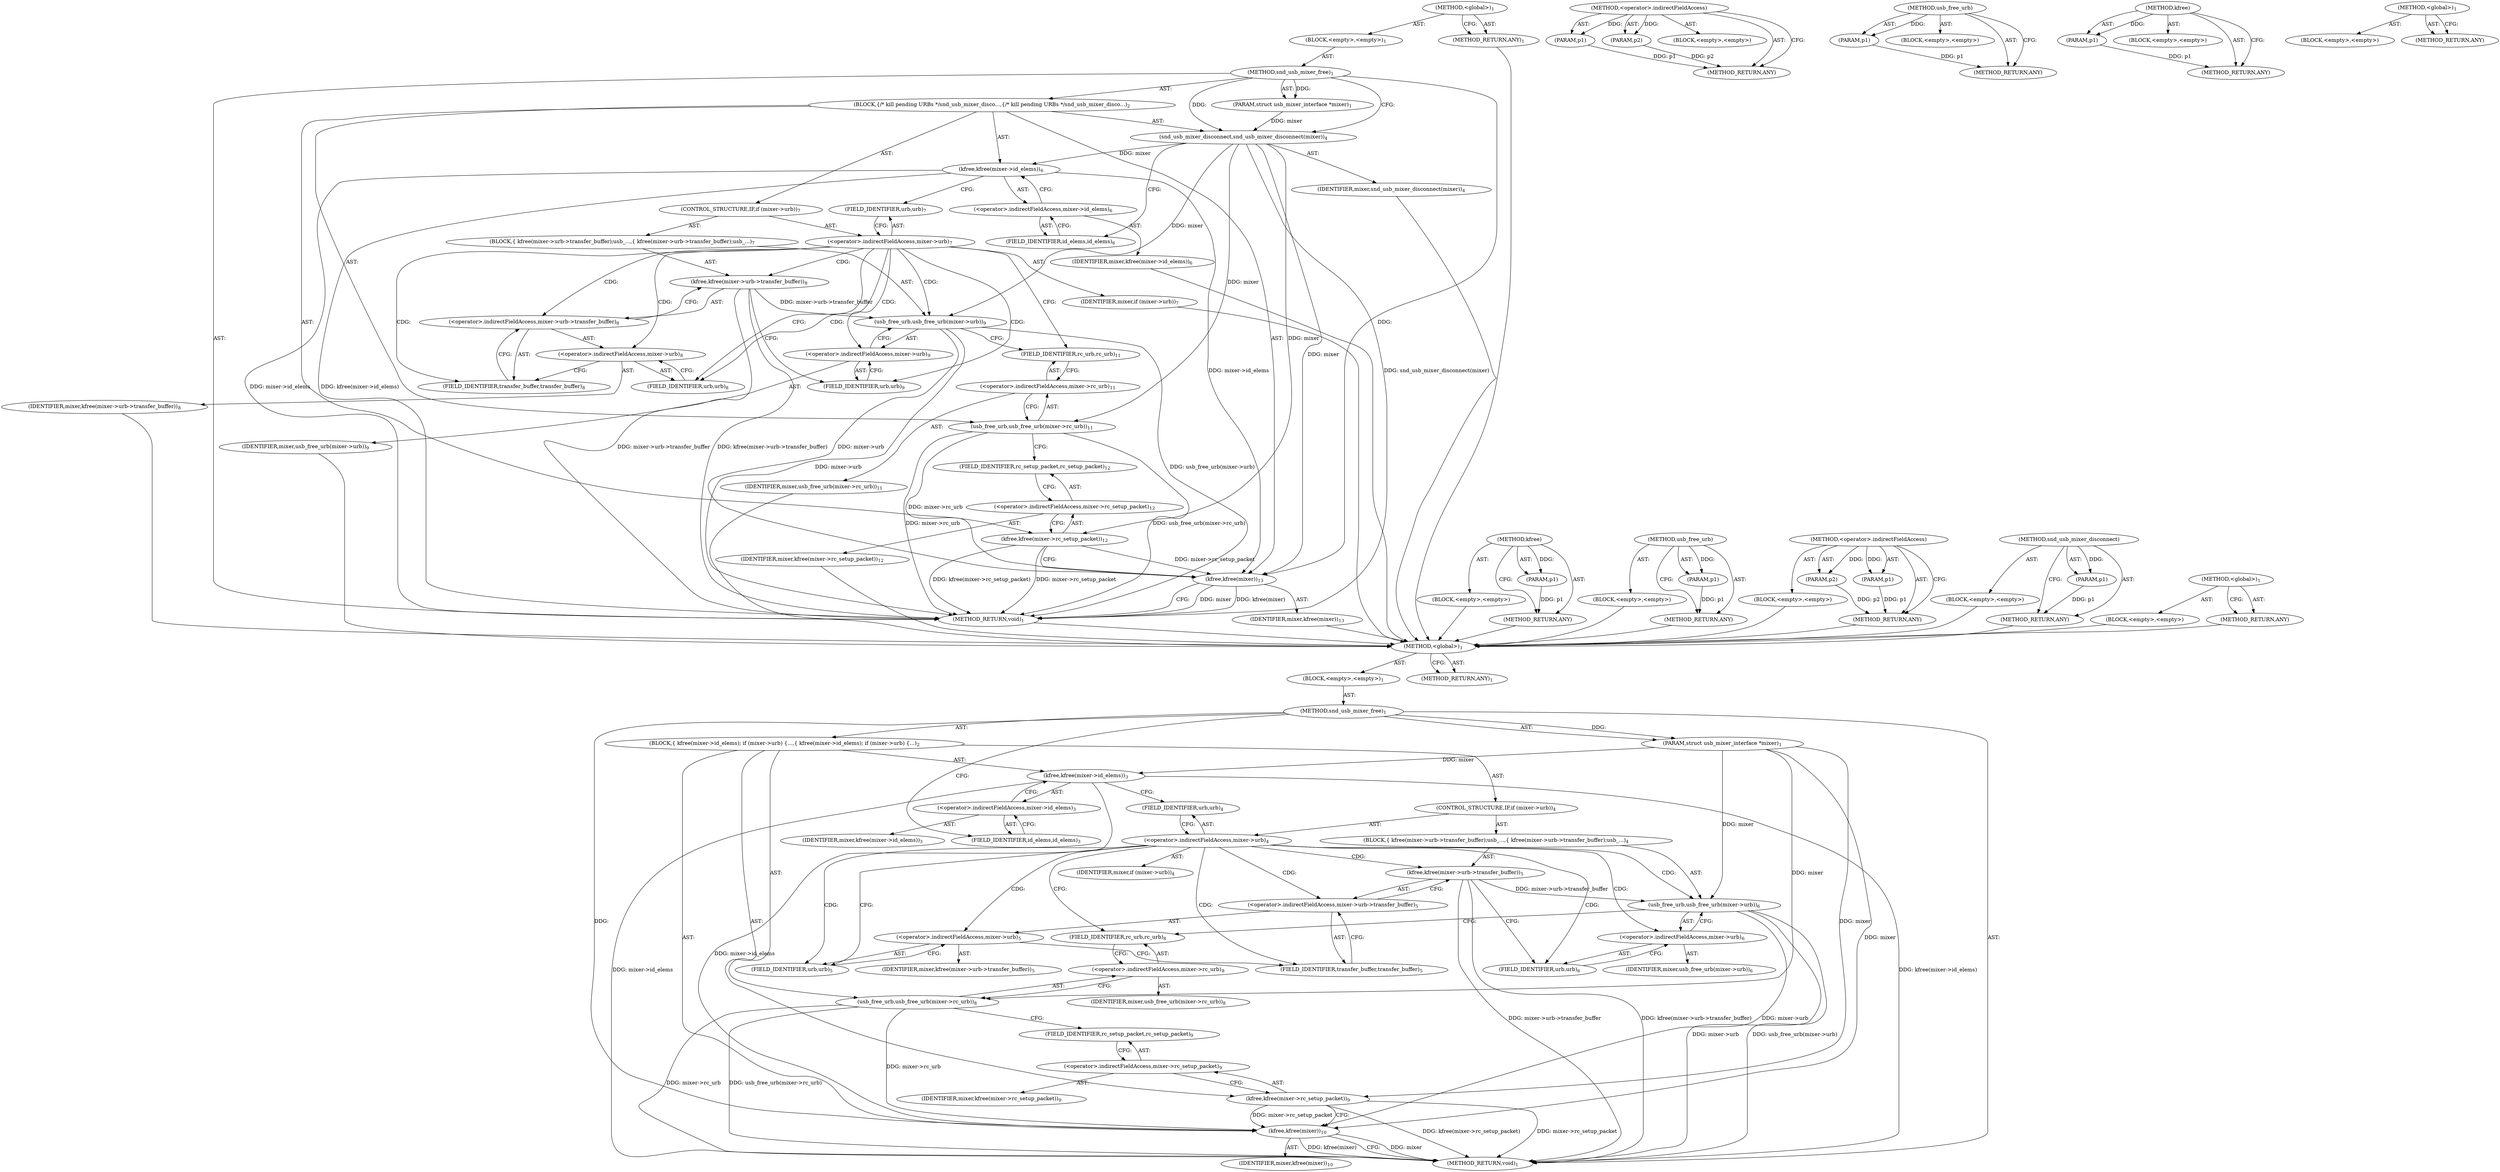 digraph "&lt;global&gt;" {
vulnerable_6 [label=<(METHOD,&lt;global&gt;)<SUB>1</SUB>>];
vulnerable_7 [label=<(BLOCK,&lt;empty&gt;,&lt;empty&gt;)<SUB>1</SUB>>];
vulnerable_8 [label=<(METHOD,snd_usb_mixer_free)<SUB>1</SUB>>];
vulnerable_9 [label=<(PARAM,struct usb_mixer_interface *mixer)<SUB>1</SUB>>];
vulnerable_10 [label=<(BLOCK,{
 	kfree(mixer-&gt;id_elems);
 	if (mixer-&gt;urb) {...,{
 	kfree(mixer-&gt;id_elems);
 	if (mixer-&gt;urb) {...)<SUB>2</SUB>>];
vulnerable_11 [label=<(kfree,kfree(mixer-&gt;id_elems))<SUB>3</SUB>>];
vulnerable_12 [label=<(&lt;operator&gt;.indirectFieldAccess,mixer-&gt;id_elems)<SUB>3</SUB>>];
vulnerable_13 [label=<(IDENTIFIER,mixer,kfree(mixer-&gt;id_elems))<SUB>3</SUB>>];
vulnerable_14 [label=<(FIELD_IDENTIFIER,id_elems,id_elems)<SUB>3</SUB>>];
vulnerable_15 [label=<(CONTROL_STRUCTURE,IF,if (mixer-&gt;urb))<SUB>4</SUB>>];
vulnerable_16 [label=<(&lt;operator&gt;.indirectFieldAccess,mixer-&gt;urb)<SUB>4</SUB>>];
vulnerable_17 [label=<(IDENTIFIER,mixer,if (mixer-&gt;urb))<SUB>4</SUB>>];
vulnerable_18 [label=<(FIELD_IDENTIFIER,urb,urb)<SUB>4</SUB>>];
vulnerable_19 [label=<(BLOCK,{
 		kfree(mixer-&gt;urb-&gt;transfer_buffer);
		usb_...,{
 		kfree(mixer-&gt;urb-&gt;transfer_buffer);
		usb_...)<SUB>4</SUB>>];
vulnerable_20 [label=<(kfree,kfree(mixer-&gt;urb-&gt;transfer_buffer))<SUB>5</SUB>>];
vulnerable_21 [label=<(&lt;operator&gt;.indirectFieldAccess,mixer-&gt;urb-&gt;transfer_buffer)<SUB>5</SUB>>];
vulnerable_22 [label=<(&lt;operator&gt;.indirectFieldAccess,mixer-&gt;urb)<SUB>5</SUB>>];
vulnerable_23 [label=<(IDENTIFIER,mixer,kfree(mixer-&gt;urb-&gt;transfer_buffer))<SUB>5</SUB>>];
vulnerable_24 [label=<(FIELD_IDENTIFIER,urb,urb)<SUB>5</SUB>>];
vulnerable_25 [label=<(FIELD_IDENTIFIER,transfer_buffer,transfer_buffer)<SUB>5</SUB>>];
vulnerable_26 [label=<(usb_free_urb,usb_free_urb(mixer-&gt;urb))<SUB>6</SUB>>];
vulnerable_27 [label=<(&lt;operator&gt;.indirectFieldAccess,mixer-&gt;urb)<SUB>6</SUB>>];
vulnerable_28 [label=<(IDENTIFIER,mixer,usb_free_urb(mixer-&gt;urb))<SUB>6</SUB>>];
vulnerable_29 [label=<(FIELD_IDENTIFIER,urb,urb)<SUB>6</SUB>>];
vulnerable_30 [label=<(usb_free_urb,usb_free_urb(mixer-&gt;rc_urb))<SUB>8</SUB>>];
vulnerable_31 [label=<(&lt;operator&gt;.indirectFieldAccess,mixer-&gt;rc_urb)<SUB>8</SUB>>];
vulnerable_32 [label=<(IDENTIFIER,mixer,usb_free_urb(mixer-&gt;rc_urb))<SUB>8</SUB>>];
vulnerable_33 [label=<(FIELD_IDENTIFIER,rc_urb,rc_urb)<SUB>8</SUB>>];
vulnerable_34 [label=<(kfree,kfree(mixer-&gt;rc_setup_packet))<SUB>9</SUB>>];
vulnerable_35 [label=<(&lt;operator&gt;.indirectFieldAccess,mixer-&gt;rc_setup_packet)<SUB>9</SUB>>];
vulnerable_36 [label=<(IDENTIFIER,mixer,kfree(mixer-&gt;rc_setup_packet))<SUB>9</SUB>>];
vulnerable_37 [label=<(FIELD_IDENTIFIER,rc_setup_packet,rc_setup_packet)<SUB>9</SUB>>];
vulnerable_38 [label=<(kfree,kfree(mixer))<SUB>10</SUB>>];
vulnerable_39 [label=<(IDENTIFIER,mixer,kfree(mixer))<SUB>10</SUB>>];
vulnerable_40 [label=<(METHOD_RETURN,void)<SUB>1</SUB>>];
vulnerable_42 [label=<(METHOD_RETURN,ANY)<SUB>1</SUB>>];
vulnerable_61 [label=<(METHOD,&lt;operator&gt;.indirectFieldAccess)>];
vulnerable_62 [label=<(PARAM,p1)>];
vulnerable_63 [label=<(PARAM,p2)>];
vulnerable_64 [label=<(BLOCK,&lt;empty&gt;,&lt;empty&gt;)>];
vulnerable_65 [label=<(METHOD_RETURN,ANY)>];
vulnerable_66 [label=<(METHOD,usb_free_urb)>];
vulnerable_67 [label=<(PARAM,p1)>];
vulnerable_68 [label=<(BLOCK,&lt;empty&gt;,&lt;empty&gt;)>];
vulnerable_69 [label=<(METHOD_RETURN,ANY)>];
vulnerable_57 [label=<(METHOD,kfree)>];
vulnerable_58 [label=<(PARAM,p1)>];
vulnerable_59 [label=<(BLOCK,&lt;empty&gt;,&lt;empty&gt;)>];
vulnerable_60 [label=<(METHOD_RETURN,ANY)>];
vulnerable_51 [label=<(METHOD,&lt;global&gt;)<SUB>1</SUB>>];
vulnerable_52 [label=<(BLOCK,&lt;empty&gt;,&lt;empty&gt;)>];
vulnerable_53 [label=<(METHOD_RETURN,ANY)>];
fixed_6 [label=<(METHOD,&lt;global&gt;)<SUB>1</SUB>>];
fixed_7 [label=<(BLOCK,&lt;empty&gt;,&lt;empty&gt;)<SUB>1</SUB>>];
fixed_8 [label=<(METHOD,snd_usb_mixer_free)<SUB>1</SUB>>];
fixed_9 [label=<(PARAM,struct usb_mixer_interface *mixer)<SUB>1</SUB>>];
fixed_10 [label=<(BLOCK,{
	/* kill pending URBs */
	snd_usb_mixer_disco...,{
	/* kill pending URBs */
	snd_usb_mixer_disco...)<SUB>2</SUB>>];
fixed_11 [label=<(snd_usb_mixer_disconnect,snd_usb_mixer_disconnect(mixer))<SUB>4</SUB>>];
fixed_12 [label=<(IDENTIFIER,mixer,snd_usb_mixer_disconnect(mixer))<SUB>4</SUB>>];
fixed_13 [label=<(kfree,kfree(mixer-&gt;id_elems))<SUB>6</SUB>>];
fixed_14 [label=<(&lt;operator&gt;.indirectFieldAccess,mixer-&gt;id_elems)<SUB>6</SUB>>];
fixed_15 [label=<(IDENTIFIER,mixer,kfree(mixer-&gt;id_elems))<SUB>6</SUB>>];
fixed_16 [label=<(FIELD_IDENTIFIER,id_elems,id_elems)<SUB>6</SUB>>];
fixed_17 [label=<(CONTROL_STRUCTURE,IF,if (mixer-&gt;urb))<SUB>7</SUB>>];
fixed_18 [label=<(&lt;operator&gt;.indirectFieldAccess,mixer-&gt;urb)<SUB>7</SUB>>];
fixed_19 [label=<(IDENTIFIER,mixer,if (mixer-&gt;urb))<SUB>7</SUB>>];
fixed_20 [label=<(FIELD_IDENTIFIER,urb,urb)<SUB>7</SUB>>];
fixed_21 [label=<(BLOCK,{
 		kfree(mixer-&gt;urb-&gt;transfer_buffer);
		usb_...,{
 		kfree(mixer-&gt;urb-&gt;transfer_buffer);
		usb_...)<SUB>7</SUB>>];
fixed_22 [label=<(kfree,kfree(mixer-&gt;urb-&gt;transfer_buffer))<SUB>8</SUB>>];
fixed_23 [label=<(&lt;operator&gt;.indirectFieldAccess,mixer-&gt;urb-&gt;transfer_buffer)<SUB>8</SUB>>];
fixed_24 [label=<(&lt;operator&gt;.indirectFieldAccess,mixer-&gt;urb)<SUB>8</SUB>>];
fixed_25 [label=<(IDENTIFIER,mixer,kfree(mixer-&gt;urb-&gt;transfer_buffer))<SUB>8</SUB>>];
fixed_26 [label=<(FIELD_IDENTIFIER,urb,urb)<SUB>8</SUB>>];
fixed_27 [label=<(FIELD_IDENTIFIER,transfer_buffer,transfer_buffer)<SUB>8</SUB>>];
fixed_28 [label=<(usb_free_urb,usb_free_urb(mixer-&gt;urb))<SUB>9</SUB>>];
fixed_29 [label=<(&lt;operator&gt;.indirectFieldAccess,mixer-&gt;urb)<SUB>9</SUB>>];
fixed_30 [label=<(IDENTIFIER,mixer,usb_free_urb(mixer-&gt;urb))<SUB>9</SUB>>];
fixed_31 [label=<(FIELD_IDENTIFIER,urb,urb)<SUB>9</SUB>>];
fixed_32 [label=<(usb_free_urb,usb_free_urb(mixer-&gt;rc_urb))<SUB>11</SUB>>];
fixed_33 [label=<(&lt;operator&gt;.indirectFieldAccess,mixer-&gt;rc_urb)<SUB>11</SUB>>];
fixed_34 [label=<(IDENTIFIER,mixer,usb_free_urb(mixer-&gt;rc_urb))<SUB>11</SUB>>];
fixed_35 [label=<(FIELD_IDENTIFIER,rc_urb,rc_urb)<SUB>11</SUB>>];
fixed_36 [label=<(kfree,kfree(mixer-&gt;rc_setup_packet))<SUB>12</SUB>>];
fixed_37 [label=<(&lt;operator&gt;.indirectFieldAccess,mixer-&gt;rc_setup_packet)<SUB>12</SUB>>];
fixed_38 [label=<(IDENTIFIER,mixer,kfree(mixer-&gt;rc_setup_packet))<SUB>12</SUB>>];
fixed_39 [label=<(FIELD_IDENTIFIER,rc_setup_packet,rc_setup_packet)<SUB>12</SUB>>];
fixed_40 [label=<(kfree,kfree(mixer))<SUB>13</SUB>>];
fixed_41 [label=<(IDENTIFIER,mixer,kfree(mixer))<SUB>13</SUB>>];
fixed_42 [label=<(METHOD_RETURN,void)<SUB>1</SUB>>];
fixed_44 [label=<(METHOD_RETURN,ANY)<SUB>1</SUB>>];
fixed_63 [label=<(METHOD,kfree)>];
fixed_64 [label=<(PARAM,p1)>];
fixed_65 [label=<(BLOCK,&lt;empty&gt;,&lt;empty&gt;)>];
fixed_66 [label=<(METHOD_RETURN,ANY)>];
fixed_72 [label=<(METHOD,usb_free_urb)>];
fixed_73 [label=<(PARAM,p1)>];
fixed_74 [label=<(BLOCK,&lt;empty&gt;,&lt;empty&gt;)>];
fixed_75 [label=<(METHOD_RETURN,ANY)>];
fixed_67 [label=<(METHOD,&lt;operator&gt;.indirectFieldAccess)>];
fixed_68 [label=<(PARAM,p1)>];
fixed_69 [label=<(PARAM,p2)>];
fixed_70 [label=<(BLOCK,&lt;empty&gt;,&lt;empty&gt;)>];
fixed_71 [label=<(METHOD_RETURN,ANY)>];
fixed_59 [label=<(METHOD,snd_usb_mixer_disconnect)>];
fixed_60 [label=<(PARAM,p1)>];
fixed_61 [label=<(BLOCK,&lt;empty&gt;,&lt;empty&gt;)>];
fixed_62 [label=<(METHOD_RETURN,ANY)>];
fixed_53 [label=<(METHOD,&lt;global&gt;)<SUB>1</SUB>>];
fixed_54 [label=<(BLOCK,&lt;empty&gt;,&lt;empty&gt;)>];
fixed_55 [label=<(METHOD_RETURN,ANY)>];
vulnerable_6 -> vulnerable_7  [key=0, label="AST: "];
vulnerable_6 -> vulnerable_42  [key=0, label="AST: "];
vulnerable_6 -> vulnerable_42  [key=1, label="CFG: "];
vulnerable_7 -> vulnerable_8  [key=0, label="AST: "];
vulnerable_8 -> vulnerable_9  [key=0, label="AST: "];
vulnerable_8 -> vulnerable_9  [key=1, label="DDG: "];
vulnerable_8 -> vulnerable_10  [key=0, label="AST: "];
vulnerable_8 -> vulnerable_40  [key=0, label="AST: "];
vulnerable_8 -> vulnerable_14  [key=0, label="CFG: "];
vulnerable_8 -> vulnerable_38  [key=0, label="DDG: "];
vulnerable_9 -> vulnerable_11  [key=0, label="DDG: mixer"];
vulnerable_9 -> vulnerable_30  [key=0, label="DDG: mixer"];
vulnerable_9 -> vulnerable_34  [key=0, label="DDG: mixer"];
vulnerable_9 -> vulnerable_38  [key=0, label="DDG: mixer"];
vulnerable_9 -> vulnerable_26  [key=0, label="DDG: mixer"];
vulnerable_10 -> vulnerable_11  [key=0, label="AST: "];
vulnerable_10 -> vulnerable_15  [key=0, label="AST: "];
vulnerable_10 -> vulnerable_30  [key=0, label="AST: "];
vulnerable_10 -> vulnerable_34  [key=0, label="AST: "];
vulnerable_10 -> vulnerable_38  [key=0, label="AST: "];
vulnerable_11 -> vulnerable_12  [key=0, label="AST: "];
vulnerable_11 -> vulnerable_18  [key=0, label="CFG: "];
vulnerable_11 -> vulnerable_40  [key=0, label="DDG: mixer-&gt;id_elems"];
vulnerable_11 -> vulnerable_40  [key=1, label="DDG: kfree(mixer-&gt;id_elems)"];
vulnerable_11 -> vulnerable_38  [key=0, label="DDG: mixer-&gt;id_elems"];
vulnerable_12 -> vulnerable_13  [key=0, label="AST: "];
vulnerable_12 -> vulnerable_14  [key=0, label="AST: "];
vulnerable_12 -> vulnerable_11  [key=0, label="CFG: "];
vulnerable_14 -> vulnerable_12  [key=0, label="CFG: "];
vulnerable_15 -> vulnerable_16  [key=0, label="AST: "];
vulnerable_15 -> vulnerable_19  [key=0, label="AST: "];
vulnerable_16 -> vulnerable_17  [key=0, label="AST: "];
vulnerable_16 -> vulnerable_18  [key=0, label="AST: "];
vulnerable_16 -> vulnerable_24  [key=0, label="CFG: "];
vulnerable_16 -> vulnerable_24  [key=1, label="CDG: "];
vulnerable_16 -> vulnerable_33  [key=0, label="CFG: "];
vulnerable_16 -> vulnerable_20  [key=0, label="CDG: "];
vulnerable_16 -> vulnerable_29  [key=0, label="CDG: "];
vulnerable_16 -> vulnerable_25  [key=0, label="CDG: "];
vulnerable_16 -> vulnerable_21  [key=0, label="CDG: "];
vulnerable_16 -> vulnerable_22  [key=0, label="CDG: "];
vulnerable_16 -> vulnerable_26  [key=0, label="CDG: "];
vulnerable_16 -> vulnerable_27  [key=0, label="CDG: "];
vulnerable_18 -> vulnerable_16  [key=0, label="CFG: "];
vulnerable_19 -> vulnerable_20  [key=0, label="AST: "];
vulnerable_19 -> vulnerable_26  [key=0, label="AST: "];
vulnerable_20 -> vulnerable_21  [key=0, label="AST: "];
vulnerable_20 -> vulnerable_29  [key=0, label="CFG: "];
vulnerable_20 -> vulnerable_40  [key=0, label="DDG: mixer-&gt;urb-&gt;transfer_buffer"];
vulnerable_20 -> vulnerable_40  [key=1, label="DDG: kfree(mixer-&gt;urb-&gt;transfer_buffer)"];
vulnerable_20 -> vulnerable_26  [key=0, label="DDG: mixer-&gt;urb-&gt;transfer_buffer"];
vulnerable_21 -> vulnerable_22  [key=0, label="AST: "];
vulnerable_21 -> vulnerable_25  [key=0, label="AST: "];
vulnerable_21 -> vulnerable_20  [key=0, label="CFG: "];
vulnerable_22 -> vulnerable_23  [key=0, label="AST: "];
vulnerable_22 -> vulnerable_24  [key=0, label="AST: "];
vulnerable_22 -> vulnerable_25  [key=0, label="CFG: "];
vulnerable_24 -> vulnerable_22  [key=0, label="CFG: "];
vulnerable_25 -> vulnerable_21  [key=0, label="CFG: "];
vulnerable_26 -> vulnerable_27  [key=0, label="AST: "];
vulnerable_26 -> vulnerable_33  [key=0, label="CFG: "];
vulnerable_26 -> vulnerable_40  [key=0, label="DDG: mixer-&gt;urb"];
vulnerable_26 -> vulnerable_40  [key=1, label="DDG: usb_free_urb(mixer-&gt;urb)"];
vulnerable_26 -> vulnerable_38  [key=0, label="DDG: mixer-&gt;urb"];
vulnerable_27 -> vulnerable_28  [key=0, label="AST: "];
vulnerable_27 -> vulnerable_29  [key=0, label="AST: "];
vulnerable_27 -> vulnerable_26  [key=0, label="CFG: "];
vulnerable_29 -> vulnerable_27  [key=0, label="CFG: "];
vulnerable_30 -> vulnerable_31  [key=0, label="AST: "];
vulnerable_30 -> vulnerable_37  [key=0, label="CFG: "];
vulnerable_30 -> vulnerable_40  [key=0, label="DDG: mixer-&gt;rc_urb"];
vulnerable_30 -> vulnerable_40  [key=1, label="DDG: usb_free_urb(mixer-&gt;rc_urb)"];
vulnerable_30 -> vulnerable_38  [key=0, label="DDG: mixer-&gt;rc_urb"];
vulnerable_31 -> vulnerable_32  [key=0, label="AST: "];
vulnerable_31 -> vulnerable_33  [key=0, label="AST: "];
vulnerable_31 -> vulnerable_30  [key=0, label="CFG: "];
vulnerable_33 -> vulnerable_31  [key=0, label="CFG: "];
vulnerable_34 -> vulnerable_35  [key=0, label="AST: "];
vulnerable_34 -> vulnerable_38  [key=0, label="CFG: "];
vulnerable_34 -> vulnerable_38  [key=1, label="DDG: mixer-&gt;rc_setup_packet"];
vulnerable_34 -> vulnerable_40  [key=0, label="DDG: mixer-&gt;rc_setup_packet"];
vulnerable_34 -> vulnerable_40  [key=1, label="DDG: kfree(mixer-&gt;rc_setup_packet)"];
vulnerable_35 -> vulnerable_36  [key=0, label="AST: "];
vulnerable_35 -> vulnerable_37  [key=0, label="AST: "];
vulnerable_35 -> vulnerable_34  [key=0, label="CFG: "];
vulnerable_37 -> vulnerable_35  [key=0, label="CFG: "];
vulnerable_38 -> vulnerable_39  [key=0, label="AST: "];
vulnerable_38 -> vulnerable_40  [key=0, label="CFG: "];
vulnerable_38 -> vulnerable_40  [key=1, label="DDG: mixer"];
vulnerable_38 -> vulnerable_40  [key=2, label="DDG: kfree(mixer)"];
vulnerable_61 -> vulnerable_62  [key=0, label="AST: "];
vulnerable_61 -> vulnerable_62  [key=1, label="DDG: "];
vulnerable_61 -> vulnerable_64  [key=0, label="AST: "];
vulnerable_61 -> vulnerable_63  [key=0, label="AST: "];
vulnerable_61 -> vulnerable_63  [key=1, label="DDG: "];
vulnerable_61 -> vulnerable_65  [key=0, label="AST: "];
vulnerable_61 -> vulnerable_65  [key=1, label="CFG: "];
vulnerable_62 -> vulnerable_65  [key=0, label="DDG: p1"];
vulnerable_63 -> vulnerable_65  [key=0, label="DDG: p2"];
vulnerable_66 -> vulnerable_67  [key=0, label="AST: "];
vulnerable_66 -> vulnerable_67  [key=1, label="DDG: "];
vulnerable_66 -> vulnerable_68  [key=0, label="AST: "];
vulnerable_66 -> vulnerable_69  [key=0, label="AST: "];
vulnerable_66 -> vulnerable_69  [key=1, label="CFG: "];
vulnerable_67 -> vulnerable_69  [key=0, label="DDG: p1"];
vulnerable_57 -> vulnerable_58  [key=0, label="AST: "];
vulnerable_57 -> vulnerable_58  [key=1, label="DDG: "];
vulnerable_57 -> vulnerable_59  [key=0, label="AST: "];
vulnerable_57 -> vulnerable_60  [key=0, label="AST: "];
vulnerable_57 -> vulnerable_60  [key=1, label="CFG: "];
vulnerable_58 -> vulnerable_60  [key=0, label="DDG: p1"];
vulnerable_51 -> vulnerable_52  [key=0, label="AST: "];
vulnerable_51 -> vulnerable_53  [key=0, label="AST: "];
vulnerable_51 -> vulnerable_53  [key=1, label="CFG: "];
fixed_6 -> fixed_7  [key=0, label="AST: "];
fixed_6 -> fixed_44  [key=0, label="AST: "];
fixed_6 -> fixed_44  [key=1, label="CFG: "];
fixed_7 -> fixed_8  [key=0, label="AST: "];
fixed_8 -> fixed_9  [key=0, label="AST: "];
fixed_8 -> fixed_9  [key=1, label="DDG: "];
fixed_8 -> fixed_10  [key=0, label="AST: "];
fixed_8 -> fixed_42  [key=0, label="AST: "];
fixed_8 -> fixed_11  [key=0, label="CFG: "];
fixed_8 -> fixed_11  [key=1, label="DDG: "];
fixed_8 -> fixed_40  [key=0, label="DDG: "];
fixed_9 -> fixed_11  [key=0, label="DDG: mixer"];
fixed_10 -> fixed_11  [key=0, label="AST: "];
fixed_10 -> fixed_13  [key=0, label="AST: "];
fixed_10 -> fixed_17  [key=0, label="AST: "];
fixed_10 -> fixed_32  [key=0, label="AST: "];
fixed_10 -> fixed_36  [key=0, label="AST: "];
fixed_10 -> fixed_40  [key=0, label="AST: "];
fixed_11 -> fixed_12  [key=0, label="AST: "];
fixed_11 -> fixed_16  [key=0, label="CFG: "];
fixed_11 -> fixed_42  [key=0, label="DDG: snd_usb_mixer_disconnect(mixer)"];
fixed_11 -> fixed_13  [key=0, label="DDG: mixer"];
fixed_11 -> fixed_32  [key=0, label="DDG: mixer"];
fixed_11 -> fixed_36  [key=0, label="DDG: mixer"];
fixed_11 -> fixed_40  [key=0, label="DDG: mixer"];
fixed_11 -> fixed_28  [key=0, label="DDG: mixer"];
fixed_12 -> vulnerable_6  [key=0];
fixed_13 -> fixed_14  [key=0, label="AST: "];
fixed_13 -> fixed_20  [key=0, label="CFG: "];
fixed_13 -> fixed_42  [key=0, label="DDG: mixer-&gt;id_elems"];
fixed_13 -> fixed_42  [key=1, label="DDG: kfree(mixer-&gt;id_elems)"];
fixed_13 -> fixed_40  [key=0, label="DDG: mixer-&gt;id_elems"];
fixed_14 -> fixed_15  [key=0, label="AST: "];
fixed_14 -> fixed_16  [key=0, label="AST: "];
fixed_14 -> fixed_13  [key=0, label="CFG: "];
fixed_15 -> vulnerable_6  [key=0];
fixed_16 -> fixed_14  [key=0, label="CFG: "];
fixed_17 -> fixed_18  [key=0, label="AST: "];
fixed_17 -> fixed_21  [key=0, label="AST: "];
fixed_18 -> fixed_19  [key=0, label="AST: "];
fixed_18 -> fixed_20  [key=0, label="AST: "];
fixed_18 -> fixed_26  [key=0, label="CFG: "];
fixed_18 -> fixed_26  [key=1, label="CDG: "];
fixed_18 -> fixed_35  [key=0, label="CFG: "];
fixed_18 -> fixed_24  [key=0, label="CDG: "];
fixed_18 -> fixed_29  [key=0, label="CDG: "];
fixed_18 -> fixed_22  [key=0, label="CDG: "];
fixed_18 -> fixed_23  [key=0, label="CDG: "];
fixed_18 -> fixed_28  [key=0, label="CDG: "];
fixed_18 -> fixed_27  [key=0, label="CDG: "];
fixed_18 -> fixed_31  [key=0, label="CDG: "];
fixed_19 -> vulnerable_6  [key=0];
fixed_20 -> fixed_18  [key=0, label="CFG: "];
fixed_21 -> fixed_22  [key=0, label="AST: "];
fixed_21 -> fixed_28  [key=0, label="AST: "];
fixed_22 -> fixed_23  [key=0, label="AST: "];
fixed_22 -> fixed_31  [key=0, label="CFG: "];
fixed_22 -> fixed_42  [key=0, label="DDG: mixer-&gt;urb-&gt;transfer_buffer"];
fixed_22 -> fixed_42  [key=1, label="DDG: kfree(mixer-&gt;urb-&gt;transfer_buffer)"];
fixed_22 -> fixed_28  [key=0, label="DDG: mixer-&gt;urb-&gt;transfer_buffer"];
fixed_23 -> fixed_24  [key=0, label="AST: "];
fixed_23 -> fixed_27  [key=0, label="AST: "];
fixed_23 -> fixed_22  [key=0, label="CFG: "];
fixed_24 -> fixed_25  [key=0, label="AST: "];
fixed_24 -> fixed_26  [key=0, label="AST: "];
fixed_24 -> fixed_27  [key=0, label="CFG: "];
fixed_25 -> vulnerable_6  [key=0];
fixed_26 -> fixed_24  [key=0, label="CFG: "];
fixed_27 -> fixed_23  [key=0, label="CFG: "];
fixed_28 -> fixed_29  [key=0, label="AST: "];
fixed_28 -> fixed_35  [key=0, label="CFG: "];
fixed_28 -> fixed_42  [key=0, label="DDG: mixer-&gt;urb"];
fixed_28 -> fixed_42  [key=1, label="DDG: usb_free_urb(mixer-&gt;urb)"];
fixed_28 -> fixed_40  [key=0, label="DDG: mixer-&gt;urb"];
fixed_29 -> fixed_30  [key=0, label="AST: "];
fixed_29 -> fixed_31  [key=0, label="AST: "];
fixed_29 -> fixed_28  [key=0, label="CFG: "];
fixed_30 -> vulnerable_6  [key=0];
fixed_31 -> fixed_29  [key=0, label="CFG: "];
fixed_32 -> fixed_33  [key=0, label="AST: "];
fixed_32 -> fixed_39  [key=0, label="CFG: "];
fixed_32 -> fixed_42  [key=0, label="DDG: mixer-&gt;rc_urb"];
fixed_32 -> fixed_42  [key=1, label="DDG: usb_free_urb(mixer-&gt;rc_urb)"];
fixed_32 -> fixed_40  [key=0, label="DDG: mixer-&gt;rc_urb"];
fixed_33 -> fixed_34  [key=0, label="AST: "];
fixed_33 -> fixed_35  [key=0, label="AST: "];
fixed_33 -> fixed_32  [key=0, label="CFG: "];
fixed_34 -> vulnerable_6  [key=0];
fixed_35 -> fixed_33  [key=0, label="CFG: "];
fixed_36 -> fixed_37  [key=0, label="AST: "];
fixed_36 -> fixed_40  [key=0, label="CFG: "];
fixed_36 -> fixed_40  [key=1, label="DDG: mixer-&gt;rc_setup_packet"];
fixed_36 -> fixed_42  [key=0, label="DDG: mixer-&gt;rc_setup_packet"];
fixed_36 -> fixed_42  [key=1, label="DDG: kfree(mixer-&gt;rc_setup_packet)"];
fixed_37 -> fixed_38  [key=0, label="AST: "];
fixed_37 -> fixed_39  [key=0, label="AST: "];
fixed_37 -> fixed_36  [key=0, label="CFG: "];
fixed_38 -> vulnerable_6  [key=0];
fixed_39 -> fixed_37  [key=0, label="CFG: "];
fixed_40 -> fixed_41  [key=0, label="AST: "];
fixed_40 -> fixed_42  [key=0, label="CFG: "];
fixed_40 -> fixed_42  [key=1, label="DDG: mixer"];
fixed_40 -> fixed_42  [key=2, label="DDG: kfree(mixer)"];
fixed_41 -> vulnerable_6  [key=0];
fixed_42 -> vulnerable_6  [key=0];
fixed_44 -> vulnerable_6  [key=0];
fixed_63 -> fixed_64  [key=0, label="AST: "];
fixed_63 -> fixed_64  [key=1, label="DDG: "];
fixed_63 -> fixed_65  [key=0, label="AST: "];
fixed_63 -> fixed_66  [key=0, label="AST: "];
fixed_63 -> fixed_66  [key=1, label="CFG: "];
fixed_64 -> fixed_66  [key=0, label="DDG: p1"];
fixed_65 -> vulnerable_6  [key=0];
fixed_66 -> vulnerable_6  [key=0];
fixed_72 -> fixed_73  [key=0, label="AST: "];
fixed_72 -> fixed_73  [key=1, label="DDG: "];
fixed_72 -> fixed_74  [key=0, label="AST: "];
fixed_72 -> fixed_75  [key=0, label="AST: "];
fixed_72 -> fixed_75  [key=1, label="CFG: "];
fixed_73 -> fixed_75  [key=0, label="DDG: p1"];
fixed_74 -> vulnerable_6  [key=0];
fixed_75 -> vulnerable_6  [key=0];
fixed_67 -> fixed_68  [key=0, label="AST: "];
fixed_67 -> fixed_68  [key=1, label="DDG: "];
fixed_67 -> fixed_70  [key=0, label="AST: "];
fixed_67 -> fixed_69  [key=0, label="AST: "];
fixed_67 -> fixed_69  [key=1, label="DDG: "];
fixed_67 -> fixed_71  [key=0, label="AST: "];
fixed_67 -> fixed_71  [key=1, label="CFG: "];
fixed_68 -> fixed_71  [key=0, label="DDG: p1"];
fixed_69 -> fixed_71  [key=0, label="DDG: p2"];
fixed_70 -> vulnerable_6  [key=0];
fixed_71 -> vulnerable_6  [key=0];
fixed_59 -> fixed_60  [key=0, label="AST: "];
fixed_59 -> fixed_60  [key=1, label="DDG: "];
fixed_59 -> fixed_61  [key=0, label="AST: "];
fixed_59 -> fixed_62  [key=0, label="AST: "];
fixed_59 -> fixed_62  [key=1, label="CFG: "];
fixed_60 -> fixed_62  [key=0, label="DDG: p1"];
fixed_61 -> vulnerable_6  [key=0];
fixed_62 -> vulnerable_6  [key=0];
fixed_53 -> fixed_54  [key=0, label="AST: "];
fixed_53 -> fixed_55  [key=0, label="AST: "];
fixed_53 -> fixed_55  [key=1, label="CFG: "];
fixed_54 -> vulnerable_6  [key=0];
fixed_55 -> vulnerable_6  [key=0];
}
